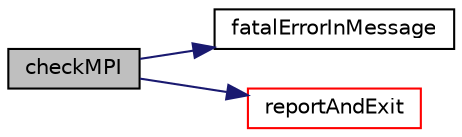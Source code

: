 digraph "checkMPI"
{
 // LATEX_PDF_SIZE
  edge [fontname="Helvetica",fontsize="10",labelfontname="Helvetica",labelfontsize="10"];
  node [fontname="Helvetica",fontsize="10",shape=record];
  rankdir="LR";
  Node1 [label="checkMPI",height=0.2,width=0.4,color="black", fillcolor="grey75", style="filled", fontcolor="black",tooltip=" "];
  Node1 -> Node2 [color="midnightblue",fontsize="10",style="solid",fontname="Helvetica"];
  Node2 [label="fatalErrorInMessage",height=0.2,width=0.4,color="black", fillcolor="white", style="filled",URL="$error_8cpp.html#a653033f027c35c016ad647d303a53846",tooltip=" "];
  Node1 -> Node3 [color="midnightblue",fontsize="10",style="solid",fontname="Helvetica"];
  Node3 [label="reportAndExit",height=0.2,width=0.4,color="red", fillcolor="white", style="filled",URL="$error_8cpp.html#a14c0ff4f968a9653a96589a8e4cca097",tooltip=" "];
}
